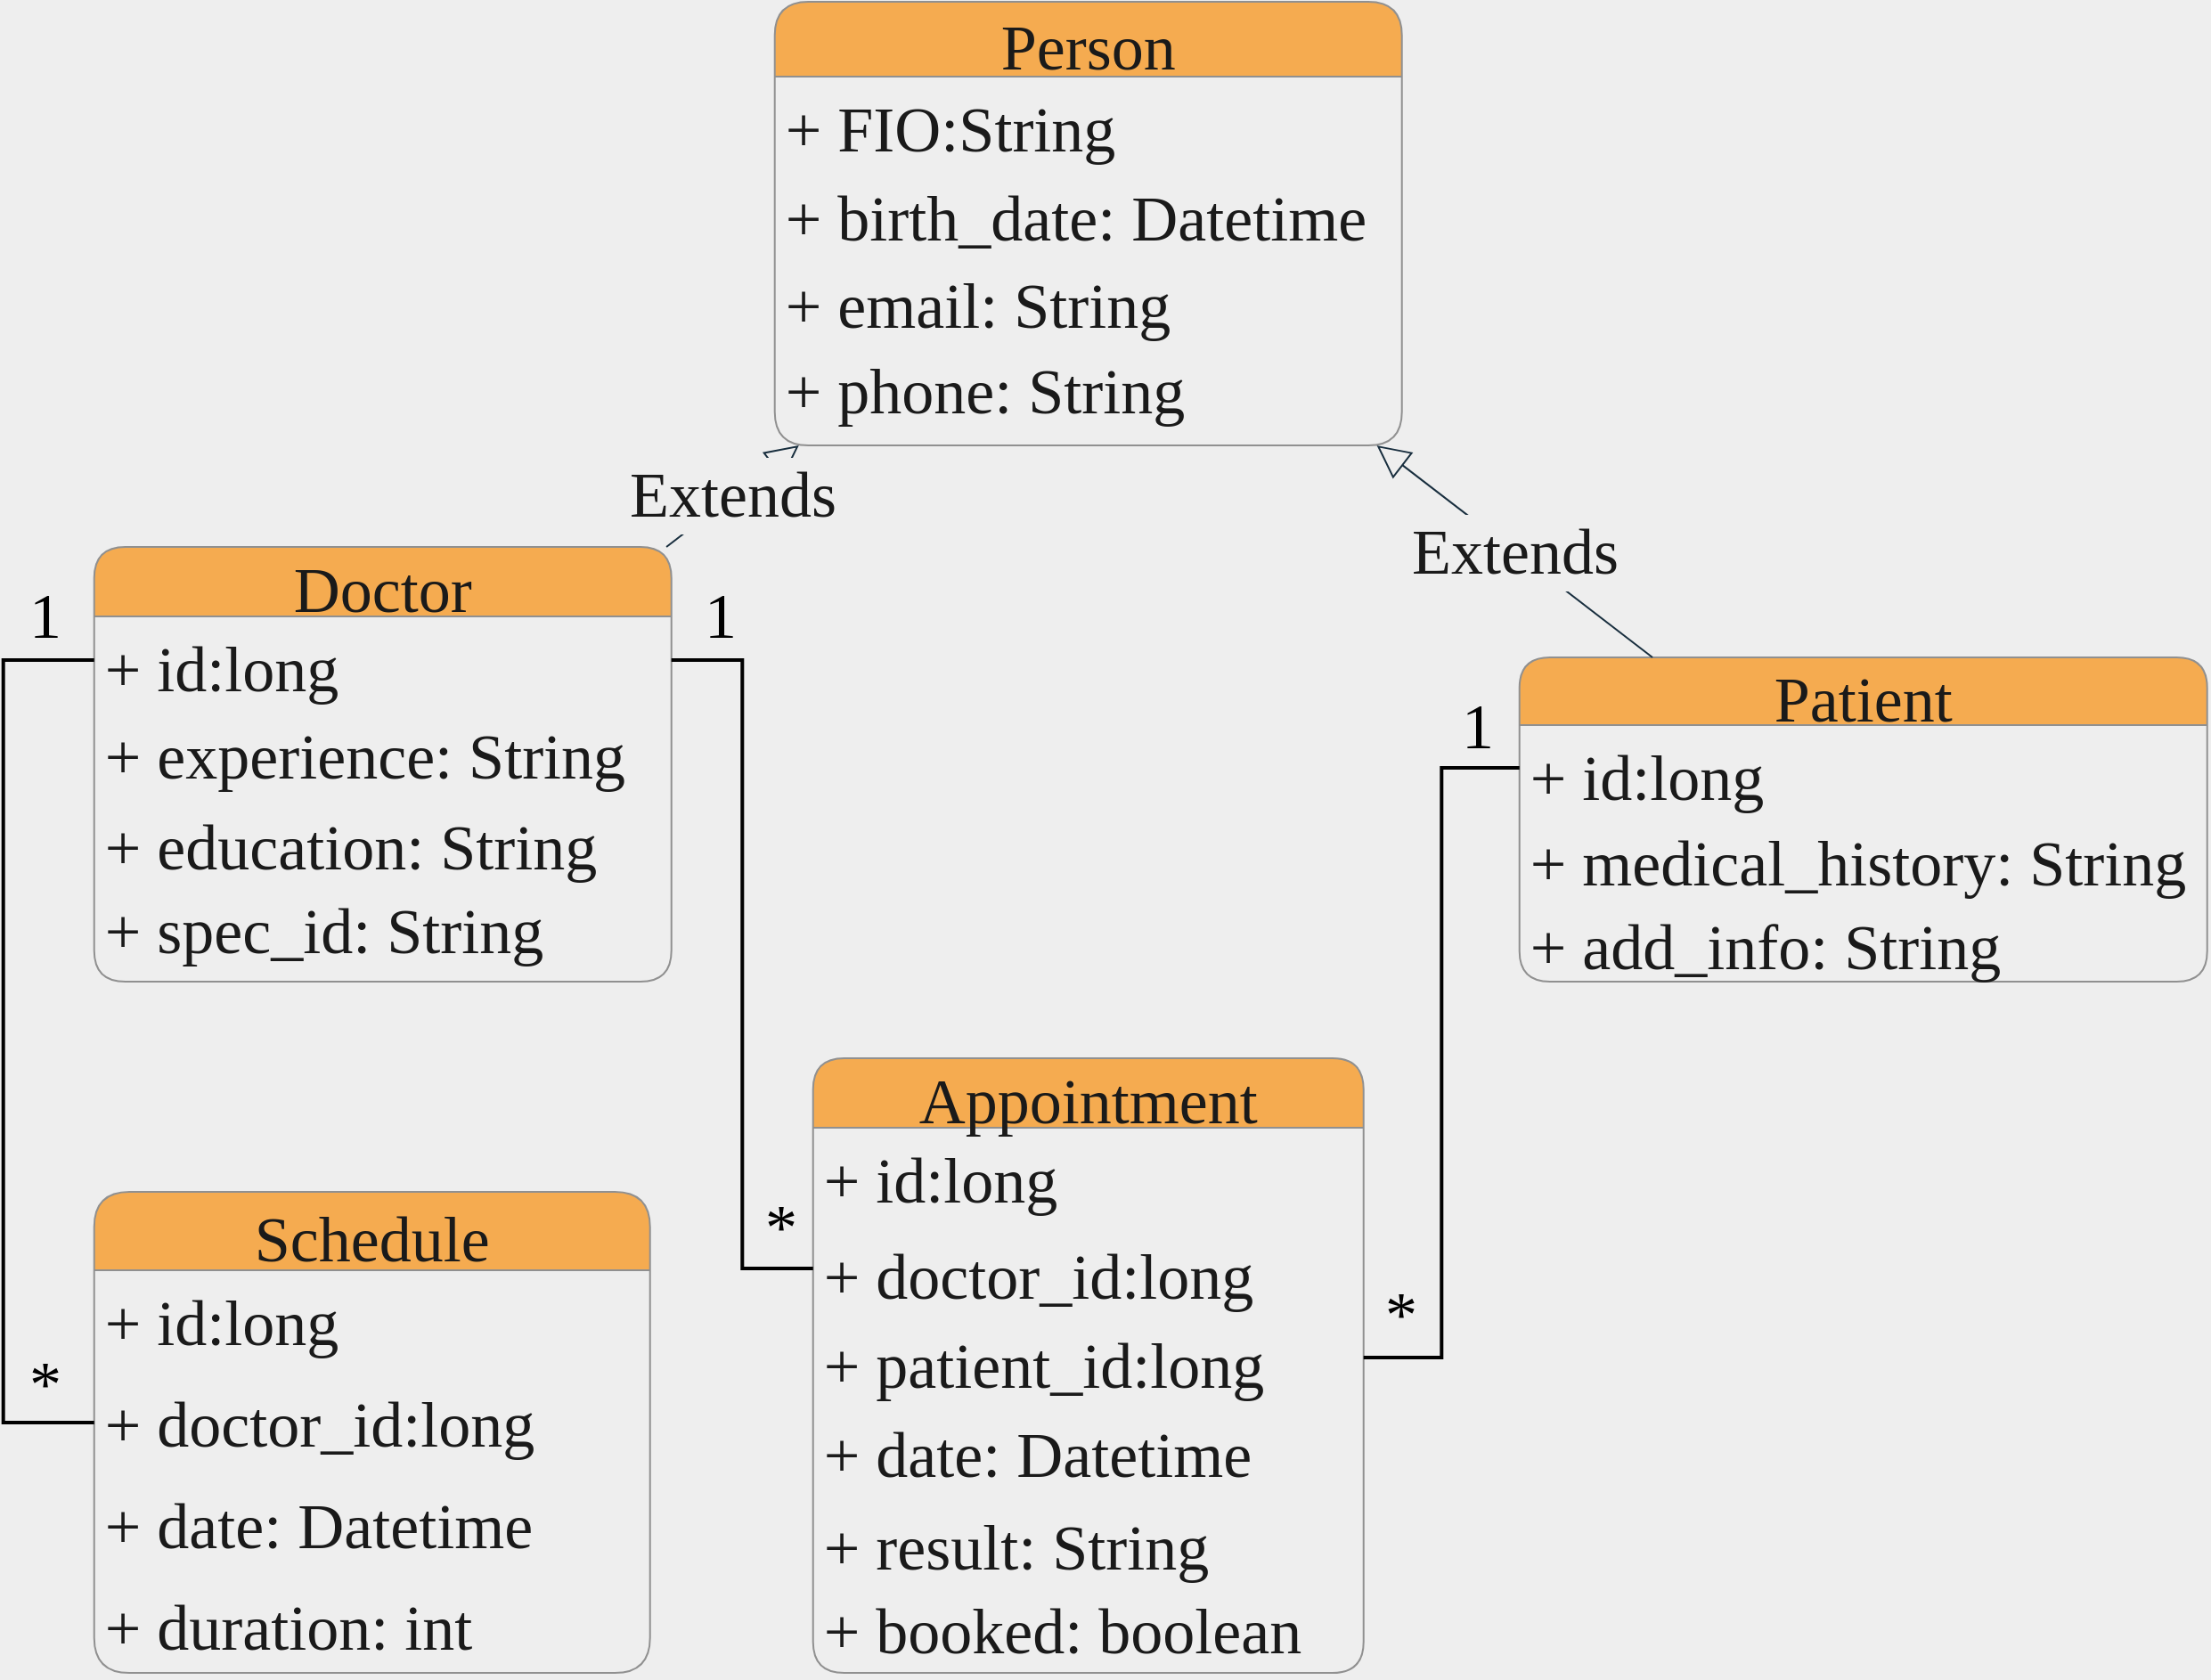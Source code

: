 <mxfile>
    <diagram id="w64f38Hr7dENlAOEtRdT" name="Page-1">
        <mxGraphModel dx="925" dy="555" grid="0" gridSize="10" guides="1" tooltips="1" connect="1" arrows="1" fold="1" page="1" pageScale="1" pageWidth="1654" pageHeight="1169" background="#EEEEEE" math="0" shadow="0">
            <root>
                <mxCell id="0"/>
                <mxCell id="1" parent="0"/>
                <mxCell id="LPI8I9ldNvDYp5HTZg7Z-16" value="Person" style="swimlane;fontStyle=0;childLayout=stackLayout;horizontal=1;startSize=42;fillColor=#F5AB50;horizontalStack=0;resizeParent=1;resizeParentMax=0;resizeLast=0;collapsible=1;marginBottom=0;strokeColor=#909090;fontColor=#1A1A1A;rounded=1;fontFamily=Times New Roman;fontSize=36;" parent="1" vertex="1">
                    <mxGeometry x="663.86" y="83" width="352" height="249" as="geometry"/>
                </mxCell>
                <mxCell id="LPI8I9ldNvDYp5HTZg7Z-17" value="+ FIO:String" style="text;strokeColor=none;fillColor=none;align=left;verticalAlign=top;spacingLeft=4;spacingRight=4;overflow=hidden;rotatable=0;points=[[0,0.5],[1,0.5]];portConstraint=eastwest;fontColor=#1A1A1A;rounded=1;fontFamily=Times New Roman;fontSize=36;" parent="LPI8I9ldNvDYp5HTZg7Z-16" vertex="1">
                    <mxGeometry y="42" width="352" height="50" as="geometry"/>
                </mxCell>
                <mxCell id="LPI8I9ldNvDYp5HTZg7Z-18" value="+ birth_date: Datetime" style="text;strokeColor=none;fillColor=none;align=left;verticalAlign=top;spacingLeft=4;spacingRight=4;overflow=hidden;rotatable=0;points=[[0,0.5],[1,0.5]];portConstraint=eastwest;fontColor=#1A1A1A;rounded=1;fontFamily=Times New Roman;fontSize=36;" parent="LPI8I9ldNvDYp5HTZg7Z-16" vertex="1">
                    <mxGeometry y="92" width="352" height="49" as="geometry"/>
                </mxCell>
                <mxCell id="LPI8I9ldNvDYp5HTZg7Z-19" value="+ email: String" style="text;strokeColor=none;fillColor=none;align=left;verticalAlign=top;spacingLeft=4;spacingRight=4;overflow=hidden;rotatable=0;points=[[0,0.5],[1,0.5]];portConstraint=eastwest;fontColor=#1A1A1A;rounded=1;fontFamily=Times New Roman;fontSize=36;" parent="LPI8I9ldNvDYp5HTZg7Z-16" vertex="1">
                    <mxGeometry y="141" width="352" height="48" as="geometry"/>
                </mxCell>
                <mxCell id="LPI8I9ldNvDYp5HTZg7Z-20" value="+ phone: String" style="text;strokeColor=none;fillColor=none;align=left;verticalAlign=top;spacingLeft=4;spacingRight=4;overflow=hidden;rotatable=0;points=[[0,0.5],[1,0.5]];portConstraint=eastwest;fontColor=#1A1A1A;rounded=1;fontFamily=Times New Roman;fontSize=36;" parent="LPI8I9ldNvDYp5HTZg7Z-16" vertex="1">
                    <mxGeometry y="189" width="352" height="60" as="geometry"/>
                </mxCell>
                <mxCell id="LPI8I9ldNvDYp5HTZg7Z-21" value="Doctor" style="swimlane;fontStyle=0;childLayout=stackLayout;horizontal=1;startSize=39;fillColor=#F5AB50;horizontalStack=0;resizeParent=1;resizeParentMax=0;resizeLast=0;collapsible=1;marginBottom=0;strokeColor=#909090;fontColor=#1A1A1A;rounded=1;fontFamily=Times New Roman;fontSize=36;" parent="1" vertex="1">
                    <mxGeometry x="281.86" y="389" width="324" height="244" as="geometry"/>
                </mxCell>
                <mxCell id="LPI8I9ldNvDYp5HTZg7Z-22" value="+ id:long" style="text;strokeColor=none;fillColor=none;align=left;verticalAlign=top;spacingLeft=4;spacingRight=4;overflow=hidden;rotatable=0;points=[[0,0.5],[1,0.5]];portConstraint=eastwest;fontColor=#1A1A1A;rounded=1;fontFamily=Times New Roman;fontSize=36;" parent="LPI8I9ldNvDYp5HTZg7Z-21" vertex="1">
                    <mxGeometry y="39" width="324" height="49" as="geometry"/>
                </mxCell>
                <mxCell id="LPI8I9ldNvDYp5HTZg7Z-23" value="+ experience: String" style="text;strokeColor=none;fillColor=none;align=left;verticalAlign=top;spacingLeft=4;spacingRight=4;overflow=hidden;rotatable=0;points=[[0,0.5],[1,0.5]];portConstraint=eastwest;fontColor=#1A1A1A;rounded=1;fontFamily=Times New Roman;fontSize=36;" parent="LPI8I9ldNvDYp5HTZg7Z-21" vertex="1">
                    <mxGeometry y="88" width="324" height="51" as="geometry"/>
                </mxCell>
                <mxCell id="LPI8I9ldNvDYp5HTZg7Z-24" value="+ education: String" style="text;strokeColor=none;fillColor=none;align=left;verticalAlign=top;spacingLeft=4;spacingRight=4;overflow=hidden;rotatable=0;points=[[0,0.5],[1,0.5]];portConstraint=eastwest;fontColor=#1A1A1A;rounded=1;fontFamily=Times New Roman;fontSize=36;" parent="LPI8I9ldNvDYp5HTZg7Z-21" vertex="1">
                    <mxGeometry y="139" width="324" height="47" as="geometry"/>
                </mxCell>
                <mxCell id="LPI8I9ldNvDYp5HTZg7Z-25" value="+ spec_id: String" style="text;strokeColor=none;fillColor=none;align=left;verticalAlign=top;spacingLeft=4;spacingRight=4;overflow=hidden;rotatable=0;points=[[0,0.5],[1,0.5]];portConstraint=eastwest;fontColor=#1A1A1A;rounded=1;fontFamily=Times New Roman;fontSize=36;" parent="LPI8I9ldNvDYp5HTZg7Z-21" vertex="1">
                    <mxGeometry y="186" width="324" height="58" as="geometry"/>
                </mxCell>
                <mxCell id="LPI8I9ldNvDYp5HTZg7Z-31" value="Patient" style="swimlane;fontStyle=0;childLayout=stackLayout;horizontal=1;startSize=38;fillColor=#F5AB50;horizontalStack=0;resizeParent=1;resizeParentMax=0;resizeLast=0;collapsible=1;marginBottom=0;strokeColor=#909090;fontColor=#1A1A1A;rounded=1;fontFamily=Times New Roman;fontSize=36;" parent="1" vertex="1">
                    <mxGeometry x="1081.86" y="451" width="386" height="182" as="geometry"/>
                </mxCell>
                <mxCell id="LPI8I9ldNvDYp5HTZg7Z-32" value="+ id:long" style="text;strokeColor=none;fillColor=none;align=left;verticalAlign=top;spacingLeft=4;spacingRight=4;overflow=hidden;rotatable=0;points=[[0,0.5],[1,0.5]];portConstraint=eastwest;fontColor=#1A1A1A;rounded=1;fontFamily=Times New Roman;fontSize=36;" parent="LPI8I9ldNvDYp5HTZg7Z-31" vertex="1">
                    <mxGeometry y="38" width="386" height="48" as="geometry"/>
                </mxCell>
                <mxCell id="LPI8I9ldNvDYp5HTZg7Z-33" value="+ medical_history: String" style="text;strokeColor=none;fillColor=none;align=left;verticalAlign=top;spacingLeft=4;spacingRight=4;overflow=hidden;rotatable=0;points=[[0,0.5],[1,0.5]];portConstraint=eastwest;fontColor=#1A1A1A;rounded=1;fontFamily=Times New Roman;fontSize=36;" parent="LPI8I9ldNvDYp5HTZg7Z-31" vertex="1">
                    <mxGeometry y="86" width="386" height="47" as="geometry"/>
                </mxCell>
                <mxCell id="LPI8I9ldNvDYp5HTZg7Z-34" value="+ add_info: String" style="text;strokeColor=none;fillColor=none;align=left;verticalAlign=top;spacingLeft=4;spacingRight=4;overflow=hidden;rotatable=0;points=[[0,0.5],[1,0.5]];portConstraint=eastwest;fontColor=#1A1A1A;rounded=1;fontFamily=Times New Roman;fontSize=36;" parent="LPI8I9ldNvDYp5HTZg7Z-31" vertex="1">
                    <mxGeometry y="133" width="386" height="49" as="geometry"/>
                </mxCell>
                <mxCell id="LPI8I9ldNvDYp5HTZg7Z-44" value="Extends" style="endArrow=block;endSize=16;endFill=0;html=1;strokeColor=#182E3E;fontColor=#1A1A1A;labelBackgroundColor=#EEEEEE;fontFamily=Times New Roman;fontSize=36;" parent="1" source="LPI8I9ldNvDYp5HTZg7Z-31" target="LPI8I9ldNvDYp5HTZg7Z-16" edge="1">
                    <mxGeometry width="160" relative="1" as="geometry">
                        <mxPoint x="612.86" y="310" as="sourcePoint"/>
                        <mxPoint x="772.86" y="310" as="targetPoint"/>
                    </mxGeometry>
                </mxCell>
                <mxCell id="LPI8I9ldNvDYp5HTZg7Z-45" value="Extends" style="endArrow=block;endSize=16;endFill=0;html=1;strokeColor=#182E3E;fontColor=#1A1A1A;labelBackgroundColor=#EEEEEE;fontFamily=Times New Roman;fontSize=36;" parent="1" source="LPI8I9ldNvDYp5HTZg7Z-21" target="LPI8I9ldNvDYp5HTZg7Z-16" edge="1">
                    <mxGeometry width="160" relative="1" as="geometry">
                        <mxPoint x="663.86" y="451" as="sourcePoint"/>
                        <mxPoint x="823.86" y="451" as="targetPoint"/>
                    </mxGeometry>
                </mxCell>
                <mxCell id="LPI8I9ldNvDYp5HTZg7Z-51" value="Schedule" style="swimlane;fontStyle=0;childLayout=stackLayout;horizontal=1;startSize=44;fillColor=#F5AB50;horizontalStack=0;resizeParent=1;resizeParentMax=0;resizeLast=0;collapsible=1;marginBottom=0;strokeColor=#909090;fontColor=#1A1A1A;rounded=1;fontFamily=Times New Roman;fontSize=36;" parent="1" vertex="1">
                    <mxGeometry x="281.86" y="751" width="312" height="270" as="geometry"/>
                </mxCell>
                <mxCell id="LPI8I9ldNvDYp5HTZg7Z-67" value="+ id:long" style="text;strokeColor=none;fillColor=none;align=left;verticalAlign=top;spacingLeft=4;spacingRight=4;overflow=hidden;rotatable=0;points=[[0,0.5],[1,0.5]];portConstraint=eastwest;fontColor=#1A1A1A;rounded=1;fontFamily=Times New Roman;fontSize=36;" parent="LPI8I9ldNvDYp5HTZg7Z-51" vertex="1">
                    <mxGeometry y="44" width="312" height="57" as="geometry"/>
                </mxCell>
                <mxCell id="LPI8I9ldNvDYp5HTZg7Z-52" value="+ doctor_id:long" style="text;strokeColor=none;fillColor=none;align=left;verticalAlign=top;spacingLeft=4;spacingRight=4;overflow=hidden;rotatable=0;points=[[0,0.5],[1,0.5]];portConstraint=eastwest;fontColor=#1A1A1A;rounded=1;fontFamily=Times New Roman;fontSize=36;" parent="LPI8I9ldNvDYp5HTZg7Z-51" vertex="1">
                    <mxGeometry y="101" width="312" height="57" as="geometry"/>
                </mxCell>
                <mxCell id="LPI8I9ldNvDYp5HTZg7Z-53" value="+ date: Datetime" style="text;strokeColor=none;fillColor=none;align=left;verticalAlign=top;spacingLeft=4;spacingRight=4;overflow=hidden;rotatable=0;points=[[0,0.5],[1,0.5]];portConstraint=eastwest;fontColor=#1A1A1A;rounded=1;fontFamily=Times New Roman;fontSize=36;" parent="LPI8I9ldNvDYp5HTZg7Z-51" vertex="1">
                    <mxGeometry y="158" width="312" height="57" as="geometry"/>
                </mxCell>
                <mxCell id="LPI8I9ldNvDYp5HTZg7Z-54" value="+ duration: int" style="text;strokeColor=none;fillColor=none;align=left;verticalAlign=top;spacingLeft=4;spacingRight=4;overflow=hidden;rotatable=0;points=[[0,0.5],[1,0.5]];portConstraint=eastwest;fontColor=#1A1A1A;rounded=1;fontFamily=Times New Roman;fontSize=36;" parent="LPI8I9ldNvDYp5HTZg7Z-51" vertex="1">
                    <mxGeometry y="215" width="312" height="55" as="geometry"/>
                </mxCell>
                <mxCell id="LPI8I9ldNvDYp5HTZg7Z-55" value="Appointment" style="swimlane;fontStyle=0;childLayout=stackLayout;horizontal=1;startSize=39;fillColor=#F5AB50;horizontalStack=0;resizeParent=1;resizeParentMax=0;resizeLast=0;collapsible=1;marginBottom=0;strokeColor=#909090;fontColor=#1A1A1A;rounded=1;fontFamily=Times New Roman;fontSize=36;" parent="1" vertex="1">
                    <mxGeometry x="685.36" y="676" width="309" height="345" as="geometry">
                        <mxRectangle x="463" y="394" width="94" height="26" as="alternateBounds"/>
                    </mxGeometry>
                </mxCell>
                <mxCell id="LPI8I9ldNvDYp5HTZg7Z-56" value="+ id:long" style="text;strokeColor=none;fillColor=none;align=left;verticalAlign=top;spacingLeft=4;spacingRight=4;overflow=hidden;rotatable=0;points=[[0,0.5],[1,0.5]];portConstraint=eastwest;fontColor=#1A1A1A;rounded=1;fontFamily=Times New Roman;fontSize=36;" parent="LPI8I9ldNvDYp5HTZg7Z-55" vertex="1">
                    <mxGeometry y="39" width="309" height="54" as="geometry"/>
                </mxCell>
                <mxCell id="LPI8I9ldNvDYp5HTZg7Z-59" value="+ doctor_id:long" style="text;strokeColor=none;fillColor=none;align=left;verticalAlign=top;spacingLeft=4;spacingRight=4;overflow=hidden;rotatable=0;points=[[0,0.5],[1,0.5]];portConstraint=eastwest;fontColor=#1A1A1A;rounded=1;fontFamily=Times New Roman;fontSize=36;" parent="LPI8I9ldNvDYp5HTZg7Z-55" vertex="1">
                    <mxGeometry y="93" width="309" height="50" as="geometry"/>
                </mxCell>
                <mxCell id="LPI8I9ldNvDYp5HTZg7Z-60" value="+ patient_id:long" style="text;strokeColor=none;fillColor=none;align=left;verticalAlign=top;spacingLeft=4;spacingRight=4;overflow=hidden;rotatable=0;points=[[0,0.5],[1,0.5]];portConstraint=eastwest;fontColor=#1A1A1A;rounded=1;fontFamily=Times New Roman;fontSize=36;" parent="LPI8I9ldNvDYp5HTZg7Z-55" vertex="1">
                    <mxGeometry y="143" width="309" height="50" as="geometry"/>
                </mxCell>
                <mxCell id="LPI8I9ldNvDYp5HTZg7Z-57" value="+ date: Datetime" style="text;strokeColor=none;fillColor=none;align=left;verticalAlign=top;spacingLeft=4;spacingRight=4;overflow=hidden;rotatable=0;points=[[0,0.5],[1,0.5]];portConstraint=eastwest;fontColor=#1A1A1A;rounded=1;fontFamily=Times New Roman;fontSize=36;" parent="LPI8I9ldNvDYp5HTZg7Z-55" vertex="1">
                    <mxGeometry y="193" width="309" height="52" as="geometry"/>
                </mxCell>
                <mxCell id="LPI8I9ldNvDYp5HTZg7Z-58" value="+ result: String&#10;" style="text;strokeColor=none;fillColor=none;align=left;verticalAlign=top;spacingLeft=4;spacingRight=4;overflow=hidden;rotatable=0;points=[[0,0.5],[1,0.5]];portConstraint=eastwest;fontColor=#1A1A1A;rounded=1;fontFamily=Times New Roman;fontSize=36;" parent="LPI8I9ldNvDYp5HTZg7Z-55" vertex="1">
                    <mxGeometry y="245" width="309" height="47" as="geometry"/>
                </mxCell>
                <mxCell id="8" value="+ booked: boolean&#10;" style="text;strokeColor=none;fillColor=none;align=left;verticalAlign=top;spacingLeft=4;spacingRight=4;overflow=hidden;rotatable=0;points=[[0,0.5],[1,0.5]];portConstraint=eastwest;fontColor=#1A1A1A;rounded=1;fontFamily=Times New Roman;fontSize=36;" parent="LPI8I9ldNvDYp5HTZg7Z-55" vertex="1">
                    <mxGeometry y="292" width="309" height="53" as="geometry"/>
                </mxCell>
                <mxCell id="18" style="edgeStyle=orthogonalEdgeStyle;rounded=0;orthogonalLoop=1;jettySize=auto;html=1;strokeWidth=2;strokeColor=#000000;entryX=1;entryY=0.5;entryDx=0;entryDy=0;endArrow=none;endFill=0;targetPerimeterSpacing=0;" edge="1" parent="1" source="LPI8I9ldNvDYp5HTZg7Z-32" target="LPI8I9ldNvDYp5HTZg7Z-60">
                    <mxGeometry relative="1" as="geometry">
                        <mxPoint x="885.878" y="513" as="targetPoint"/>
                    </mxGeometry>
                </mxCell>
                <mxCell id="19" style="edgeStyle=orthogonalEdgeStyle;rounded=0;orthogonalLoop=1;jettySize=auto;html=1;entryX=0;entryY=0.5;entryDx=0;entryDy=0;endArrow=none;endFill=0;targetPerimeterSpacing=0;strokeColor=#000000;strokeWidth=2;" edge="1" parent="1" source="LPI8I9ldNvDYp5HTZg7Z-22" target="LPI8I9ldNvDYp5HTZg7Z-59">
                    <mxGeometry relative="1" as="geometry"/>
                </mxCell>
                <mxCell id="20" style="edgeStyle=orthogonalEdgeStyle;rounded=0;orthogonalLoop=1;jettySize=auto;html=1;entryX=0;entryY=0.5;entryDx=0;entryDy=0;endArrow=none;endFill=0;targetPerimeterSpacing=0;strokeColor=#000000;strokeWidth=2;" edge="1" parent="1" source="LPI8I9ldNvDYp5HTZg7Z-22" target="LPI8I9ldNvDYp5HTZg7Z-52">
                    <mxGeometry relative="1" as="geometry">
                        <Array as="points">
                            <mxPoint x="230.86" y="453"/>
                            <mxPoint x="230.86" y="881"/>
                        </Array>
                    </mxGeometry>
                </mxCell>
                <mxCell id="21" value="1" style="text;html=1;align=center;verticalAlign=middle;resizable=0;points=[];autosize=1;fontColor=#000000;fontFamily=Times New Roman;fontSize=36;" vertex="1" parent="1">
                    <mxGeometry x="619" y="405" width="28" height="46" as="geometry"/>
                </mxCell>
                <mxCell id="22" value="1" style="text;html=1;align=center;verticalAlign=middle;resizable=0;points=[];autosize=1;fontColor=#000000;fontFamily=Times New Roman;fontSize=36;" vertex="1" parent="1">
                    <mxGeometry x="1044" y="467" width="28" height="46" as="geometry"/>
                </mxCell>
                <mxCell id="23" value="1" style="text;html=1;align=center;verticalAlign=middle;resizable=0;points=[];autosize=1;fontColor=#000000;fontFamily=Times New Roman;fontSize=36;" vertex="1" parent="1">
                    <mxGeometry x="240" y="405" width="28" height="46" as="geometry"/>
                </mxCell>
                <mxCell id="24" value="*" style="text;html=1;align=center;verticalAlign=middle;resizable=0;points=[];autosize=1;fontSize=36;fontFamily=Times New Roman;fontColor=#000000;" vertex="1" parent="1">
                    <mxGeometry x="653" y="748" width="28" height="46" as="geometry"/>
                </mxCell>
                <mxCell id="25" value="*" style="text;html=1;align=center;verticalAlign=middle;resizable=0;points=[];autosize=1;fontSize=36;fontFamily=Times New Roman;fontColor=#000000;" vertex="1" parent="1">
                    <mxGeometry x="240" y="836" width="28" height="46" as="geometry"/>
                </mxCell>
                <mxCell id="26" value="*" style="text;html=1;align=center;verticalAlign=middle;resizable=0;points=[];autosize=1;fontSize=36;fontFamily=Times New Roman;fontColor=#000000;" vertex="1" parent="1">
                    <mxGeometry x="1001" y="797" width="28" height="46" as="geometry"/>
                </mxCell>
            </root>
        </mxGraphModel>
    </diagram>
</mxfile>